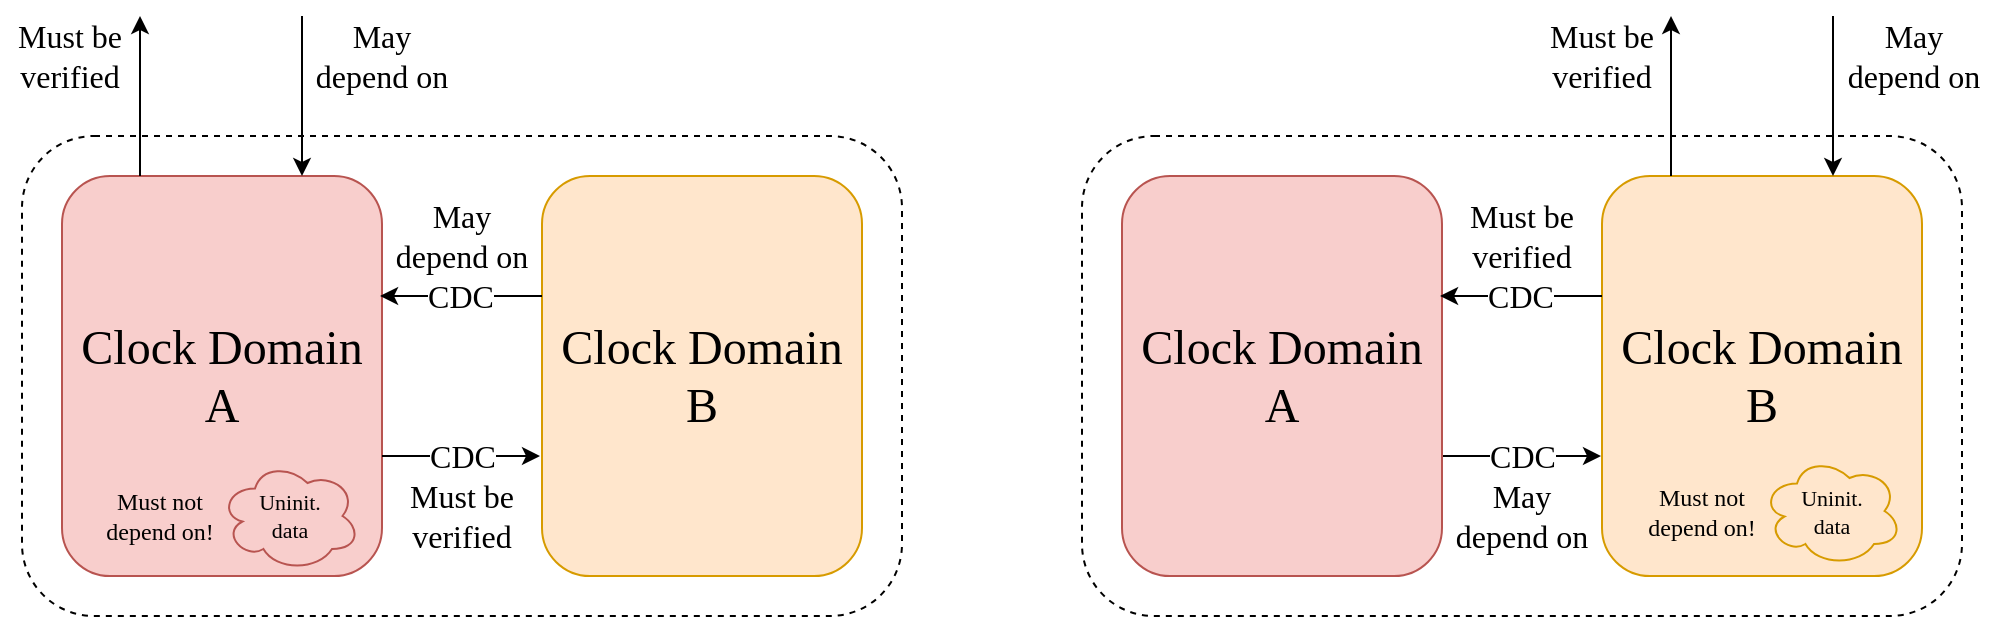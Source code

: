 <mxfile version="14.1.8" type="device"><diagram id="GBi8Ht4_1GGsSYDLbkbI" name="Page-1"><mxGraphModel dx="1106" dy="1003" grid="1" gridSize="10" guides="1" tooltips="1" connect="1" arrows="1" fold="1" page="1" pageScale="1" pageWidth="1100" pageHeight="850" math="0" shadow="0"><root><mxCell id="0"/><mxCell id="1" parent="0"/><mxCell id="PH2pq444flLHtgqHffiz-7" value="" style="rounded=1;whiteSpace=wrap;html=1;strokeWidth=1;fontFamily=CMU Sans Serif;fontSize=24;fillColor=none;dashed=1;" parent="1" vertex="1"><mxGeometry x="611" y="280" width="440" height="240" as="geometry"/></mxCell><mxCell id="PH2pq444flLHtgqHffiz-4" value="" style="rounded=1;whiteSpace=wrap;html=1;strokeWidth=1;fontFamily=CMU Sans Serif;fontSize=24;fillColor=none;dashed=1;" parent="1" vertex="1"><mxGeometry x="81" y="280" width="440" height="240" as="geometry"/></mxCell><mxCell id="6iDTWuoKCOjbyRHc1p6z-3" value="Clock Domain B" style="rounded=1;whiteSpace=wrap;html=1;fontFamily=CMU Sans Serif;fontSize=24;fillColor=#ffe6cc;strokeColor=#d79b00;" parent="1" vertex="1"><mxGeometry x="341" y="300" width="160" height="200" as="geometry"/></mxCell><mxCell id="6iDTWuoKCOjbyRHc1p6z-4" value="Clock Domain A" style="rounded=1;whiteSpace=wrap;html=1;fontFamily=CMU Sans Serif;fontSize=24;fillColor=#f8cecc;strokeColor=#b85450;" parent="1" vertex="1"><mxGeometry x="101" y="300" width="160" height="200" as="geometry"/></mxCell><mxCell id="6iDTWuoKCOjbyRHc1p6z-9" value="" style="endArrow=classic;html=1;fontFamily=CMU Sans Serif;fontSize=24;entryX=0.994;entryY=0.2;entryDx=0;entryDy=0;entryPerimeter=0;" parent="1" edge="1"><mxGeometry width="50" height="50" relative="1" as="geometry"><mxPoint x="341" y="360" as="sourcePoint"/><mxPoint x="260.04" y="360" as="targetPoint"/></mxGeometry></mxCell><mxCell id="PH2pq444flLHtgqHffiz-3" value="CDC" style="edgeLabel;html=1;align=center;verticalAlign=middle;resizable=0;points=[];fontSize=16;fontFamily=CMU Typewriter Text;" parent="6iDTWuoKCOjbyRHc1p6z-9" vertex="1" connectable="0"><mxGeometry x="0.021" relative="1" as="geometry"><mxPoint as="offset"/></mxGeometry></mxCell><mxCell id="6iDTWuoKCOjbyRHc1p6z-11" value="CDC" style="endArrow=classic;html=1;fontFamily=CMU Typewriter Text;fontSize=16;" parent="1" edge="1"><mxGeometry width="50" height="50" relative="1" as="geometry"><mxPoint x="261" y="440" as="sourcePoint"/><mxPoint x="340" y="440" as="targetPoint"/></mxGeometry></mxCell><mxCell id="6iDTWuoKCOjbyRHc1p6z-13" value="" style="endArrow=classic;html=1;fontFamily=CMU Sans Serif;fontSize=24;" parent="1" edge="1"><mxGeometry width="50" height="50" relative="1" as="geometry"><mxPoint x="140" y="300" as="sourcePoint"/><mxPoint x="140" y="220" as="targetPoint"/></mxGeometry></mxCell><mxCell id="6iDTWuoKCOjbyRHc1p6z-14" value="" style="endArrow=classic;html=1;fontFamily=CMU Sans Serif;fontSize=24;" parent="1" edge="1"><mxGeometry width="50" height="50" relative="1" as="geometry"><mxPoint x="221" y="220" as="sourcePoint"/><mxPoint x="221" y="300" as="targetPoint"/></mxGeometry></mxCell><mxCell id="6iDTWuoKCOjbyRHc1p6z-15" value="Must be verified" style="text;html=1;strokeColor=none;fillColor=none;align=center;verticalAlign=middle;whiteSpace=wrap;rounded=0;fontFamily=CMU Sans Serif;fontSize=16;" parent="1" vertex="1"><mxGeometry x="70" y="230" width="70" height="20" as="geometry"/></mxCell><mxCell id="6iDTWuoKCOjbyRHc1p6z-16" value="May depend on" style="text;html=1;strokeColor=none;fillColor=none;align=center;verticalAlign=middle;whiteSpace=wrap;rounded=0;fontFamily=CMU Sans Serif;fontSize=16;" parent="1" vertex="1"><mxGeometry x="221" y="230" width="80" height="20" as="geometry"/></mxCell><mxCell id="6iDTWuoKCOjbyRHc1p6z-17" value="Must be verified" style="text;html=1;strokeColor=none;fillColor=none;align=center;verticalAlign=middle;whiteSpace=wrap;rounded=0;fontFamily=CMU Sans Serif;fontSize=16;" parent="1" vertex="1"><mxGeometry x="266" y="460" width="70" height="20" as="geometry"/></mxCell><mxCell id="6iDTWuoKCOjbyRHc1p6z-18" value="May depend on" style="text;html=1;strokeColor=none;fillColor=none;align=center;verticalAlign=middle;whiteSpace=wrap;rounded=0;fontFamily=CMU Sans Serif;fontSize=16;" parent="1" vertex="1"><mxGeometry x="261" y="320" width="80" height="20" as="geometry"/></mxCell><mxCell id="6iDTWuoKCOjbyRHc1p6z-22" value="Clock Domain B" style="rounded=1;whiteSpace=wrap;html=1;fontFamily=CMU Sans Serif;fontSize=24;fillColor=#ffe6cc;strokeColor=#d79b00;" parent="1" vertex="1"><mxGeometry x="871" y="300" width="160" height="200" as="geometry"/></mxCell><mxCell id="6iDTWuoKCOjbyRHc1p6z-23" value="Clock Domain A" style="rounded=1;whiteSpace=wrap;html=1;fontFamily=CMU Sans Serif;fontSize=24;fillColor=#f8cecc;strokeColor=#b85450;" parent="1" vertex="1"><mxGeometry x="631" y="300" width="160" height="200" as="geometry"/></mxCell><mxCell id="6iDTWuoKCOjbyRHc1p6z-28" value="" style="endArrow=classic;html=1;fontFamily=CMU Typewriter Text;fontSize=24;entryX=0.994;entryY=0.2;entryDx=0;entryDy=0;entryPerimeter=0;" parent="1" edge="1"><mxGeometry width="50" height="50" relative="1" as="geometry"><mxPoint x="871.0" y="360" as="sourcePoint"/><mxPoint x="790.04" y="360" as="targetPoint"/></mxGeometry></mxCell><mxCell id="PH2pq444flLHtgqHffiz-6" value="CDC" style="edgeLabel;html=1;align=center;verticalAlign=middle;resizable=0;points=[];fontSize=16;fontFamily=CMU Typewriter Text;" parent="6iDTWuoKCOjbyRHc1p6z-28" vertex="1" connectable="0"><mxGeometry x="0.013" relative="1" as="geometry"><mxPoint as="offset"/></mxGeometry></mxCell><mxCell id="6iDTWuoKCOjbyRHc1p6z-30" value="CDC" style="endArrow=classic;html=1;fontFamily=CMU Typewriter Text;fontSize=16;" parent="1" edge="1"><mxGeometry width="50" height="50" relative="1" as="geometry"><mxPoint x="791.5" y="440" as="sourcePoint"/><mxPoint x="870.5" y="440" as="targetPoint"/></mxGeometry></mxCell><mxCell id="6iDTWuoKCOjbyRHc1p6z-32" value="" style="endArrow=classic;html=1;fontFamily=CMU Sans Serif;fontSize=24;" parent="1" edge="1"><mxGeometry width="50" height="50" relative="1" as="geometry"><mxPoint x="905.5" y="300" as="sourcePoint"/><mxPoint x="905.5" y="220" as="targetPoint"/></mxGeometry></mxCell><mxCell id="6iDTWuoKCOjbyRHc1p6z-33" value="" style="endArrow=classic;html=1;fontFamily=CMU Sans Serif;fontSize=24;" parent="1" edge="1"><mxGeometry width="50" height="50" relative="1" as="geometry"><mxPoint x="986.5" y="220" as="sourcePoint"/><mxPoint x="986.5" y="300" as="targetPoint"/></mxGeometry></mxCell><mxCell id="6iDTWuoKCOjbyRHc1p6z-34" value="Must be verified" style="text;html=1;strokeColor=none;fillColor=none;align=center;verticalAlign=middle;whiteSpace=wrap;rounded=0;fontFamily=CMU Sans Serif;fontSize=16;" parent="1" vertex="1"><mxGeometry x="835.5" y="230" width="70" height="20" as="geometry"/></mxCell><mxCell id="6iDTWuoKCOjbyRHc1p6z-35" value="May depend on" style="text;html=1;strokeColor=none;fillColor=none;align=center;verticalAlign=middle;whiteSpace=wrap;rounded=0;fontFamily=CMU Sans Serif;fontSize=16;" parent="1" vertex="1"><mxGeometry x="986.5" y="230" width="80" height="20" as="geometry"/></mxCell><mxCell id="6iDTWuoKCOjbyRHc1p6z-36" value="Must be verified" style="text;html=1;strokeColor=none;fillColor=none;align=center;verticalAlign=middle;whiteSpace=wrap;rounded=0;fontFamily=CMU Sans Serif;fontSize=16;" parent="1" vertex="1"><mxGeometry x="796" y="320" width="70" height="20" as="geometry"/></mxCell><mxCell id="6iDTWuoKCOjbyRHc1p6z-37" value="May depend on" style="text;html=1;strokeColor=none;fillColor=none;align=center;verticalAlign=middle;whiteSpace=wrap;rounded=0;fontFamily=CMU Sans Serif;fontSize=16;" parent="1" vertex="1"><mxGeometry x="791" y="460" width="80" height="20" as="geometry"/></mxCell><mxCell id="UBJABTLVF2YIuVWYuzqq-1" value="Uninit.&lt;br style=&quot;font-size: 11px;&quot;&gt;data" style="ellipse;shape=cloud;whiteSpace=wrap;html=1;fontFamily=CMU Sans Serif;fontSize=11;fillColor=#f8cecc;strokeColor=#b85450;" vertex="1" parent="1"><mxGeometry x="180" y="442.5" width="70" height="55" as="geometry"/></mxCell><mxCell id="UBJABTLVF2YIuVWYuzqq-2" value="Must not depend on!" style="text;html=1;strokeColor=none;fillColor=none;align=center;verticalAlign=middle;whiteSpace=wrap;rounded=0;fontFamily=CMU Sans Serif;fontSize=12;" vertex="1" parent="1"><mxGeometry x="110" y="460" width="80" height="20" as="geometry"/></mxCell><mxCell id="UBJABTLVF2YIuVWYuzqq-3" value="Uninit.&lt;br style=&quot;font-size: 11px;&quot;&gt;data" style="ellipse;shape=cloud;whiteSpace=wrap;html=1;fontFamily=CMU Sans Serif;fontSize=11;fillColor=#ffe6cc;strokeColor=#d79b00;" vertex="1" parent="1"><mxGeometry x="951" y="440" width="70" height="55" as="geometry"/></mxCell><mxCell id="UBJABTLVF2YIuVWYuzqq-4" value="Must not depend on!" style="text;html=1;strokeColor=none;fillColor=none;align=center;verticalAlign=middle;whiteSpace=wrap;rounded=0;fontFamily=CMU Sans Serif;fontSize=12;" vertex="1" parent="1"><mxGeometry x="881" y="457.5" width="80" height="20" as="geometry"/></mxCell></root></mxGraphModel></diagram></mxfile>